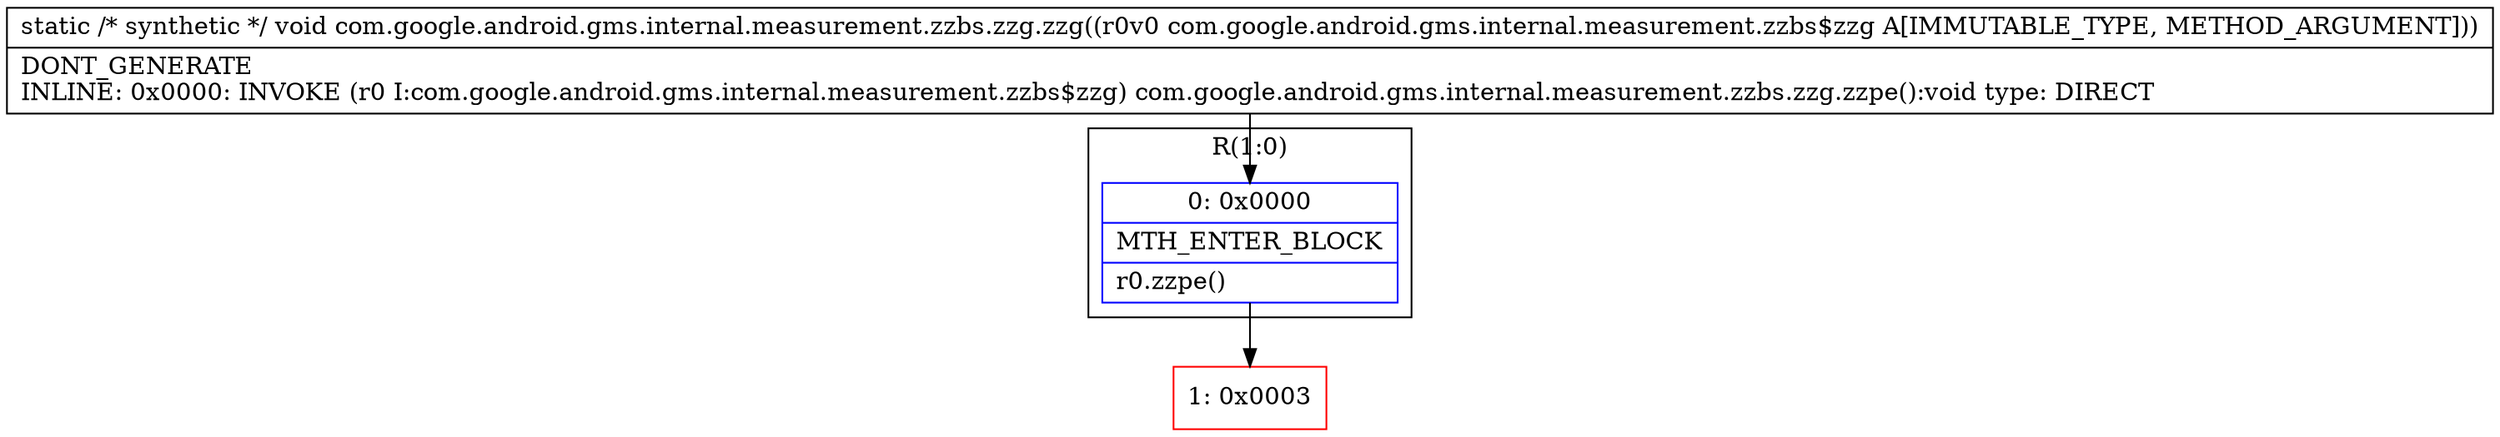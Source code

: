 digraph "CFG forcom.google.android.gms.internal.measurement.zzbs.zzg.zzg(Lcom\/google\/android\/gms\/internal\/measurement\/zzbs$zzg;)V" {
subgraph cluster_Region_8298336 {
label = "R(1:0)";
node [shape=record,color=blue];
Node_0 [shape=record,label="{0\:\ 0x0000|MTH_ENTER_BLOCK\l|r0.zzpe()\l}"];
}
Node_1 [shape=record,color=red,label="{1\:\ 0x0003}"];
MethodNode[shape=record,label="{static \/* synthetic *\/ void com.google.android.gms.internal.measurement.zzbs.zzg.zzg((r0v0 com.google.android.gms.internal.measurement.zzbs$zzg A[IMMUTABLE_TYPE, METHOD_ARGUMENT]))  | DONT_GENERATE\lINLINE: 0x0000: INVOKE  (r0 I:com.google.android.gms.internal.measurement.zzbs$zzg) com.google.android.gms.internal.measurement.zzbs.zzg.zzpe():void type: DIRECT\l}"];
MethodNode -> Node_0;
Node_0 -> Node_1;
}

